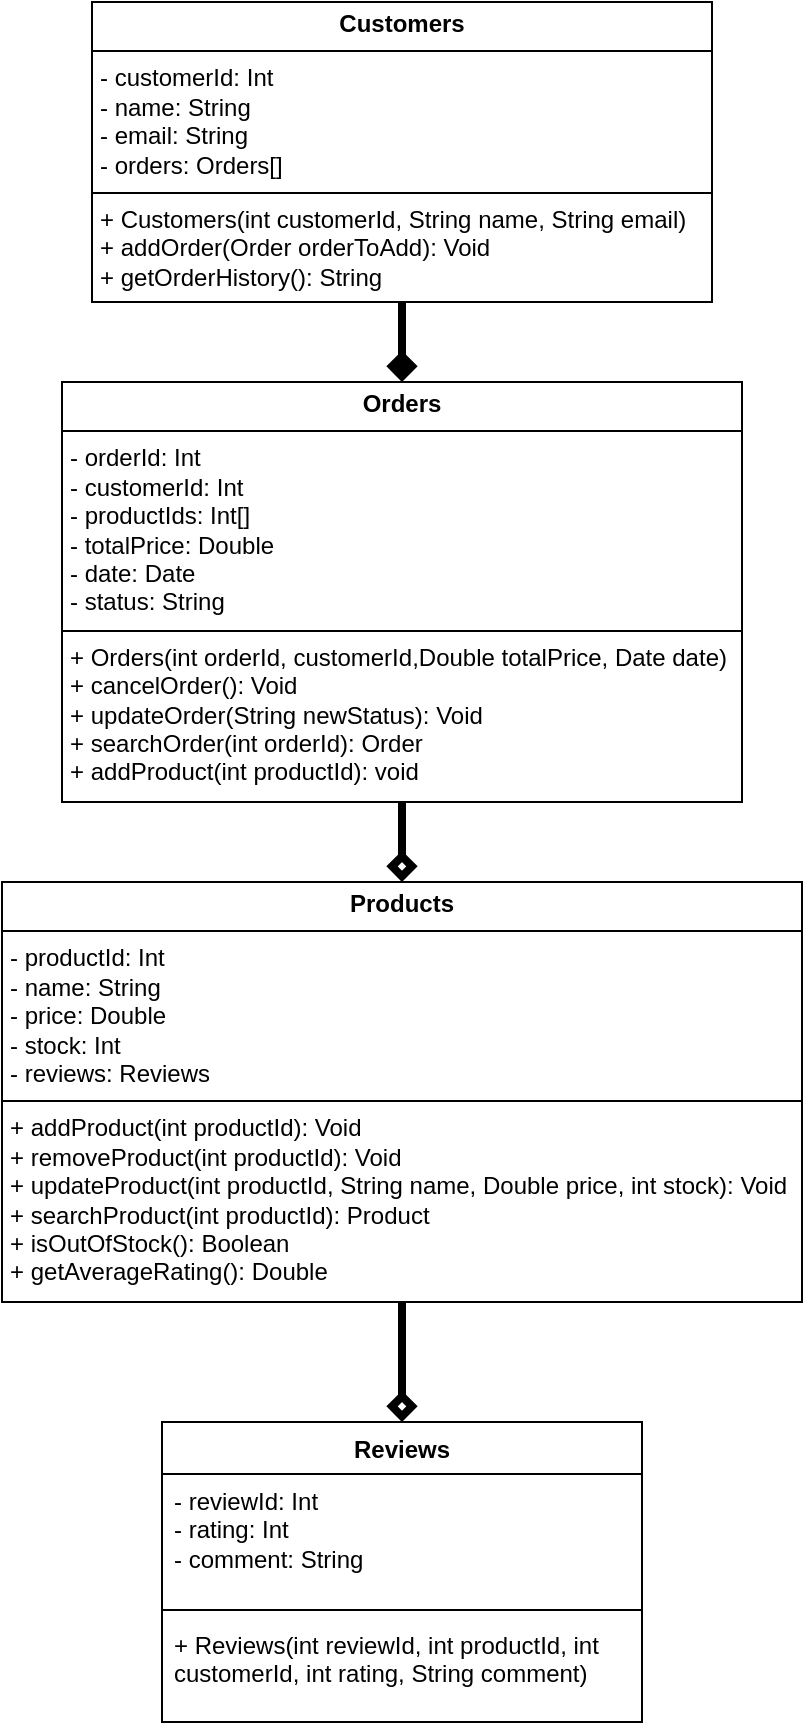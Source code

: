 <mxfile version="26.1.0">
  <diagram name="Page-1" id="U0AGx3C5vroulR3lWV-I">
    <mxGraphModel dx="1434" dy="778" grid="1" gridSize="10" guides="1" tooltips="1" connect="1" arrows="1" fold="1" page="1" pageScale="1" pageWidth="850" pageHeight="1100" math="0" shadow="0">
      <root>
        <mxCell id="0" />
        <mxCell id="1" parent="0" />
        <mxCell id="hy84JQkZGPGAhap8rv9G-16" style="edgeStyle=orthogonalEdgeStyle;rounded=0;orthogonalLoop=1;jettySize=auto;html=1;entryX=0.5;entryY=0;entryDx=0;entryDy=0;strokeWidth=4;endArrow=diamond;endFill=0;" edge="1" parent="1" source="hy84JQkZGPGAhap8rv9G-2" target="hy84JQkZGPGAhap8rv9G-10">
          <mxGeometry relative="1" as="geometry" />
        </mxCell>
        <mxCell id="hy84JQkZGPGAhap8rv9G-2" value="&lt;p style=&quot;margin:0px;margin-top:4px;text-align:center;&quot;&gt;&lt;b&gt;Products&lt;/b&gt;&lt;/p&gt;&lt;hr size=&quot;1&quot; style=&quot;border-style:solid;&quot;&gt;&lt;p style=&quot;margin:0px;margin-left:4px;&quot;&gt;- productId: Int&lt;/p&gt;&lt;p style=&quot;margin:0px;margin-left:4px;&quot;&gt;- name: String&lt;br&gt;- price: Double&lt;br&gt;- stock: Int&lt;/p&gt;&lt;p style=&quot;margin:0px;margin-left:4px;&quot;&gt;- reviews: Reviews&lt;/p&gt;&lt;hr size=&quot;1&quot; style=&quot;border-style:solid;&quot;&gt;&lt;p style=&quot;margin:0px;margin-left:4px;&quot;&gt;+ addProduct(int productId): Void&lt;br&gt;+ removeProduct(int productId): Void&lt;/p&gt;&lt;p style=&quot;margin:0px;margin-left:4px;&quot;&gt;+ updateProduct(int productId, String name, Double price, int stock): Void&lt;br&gt;+ searchProduct(int productId): Product&lt;br&gt;+ isOutOfStock(): Boolean&lt;/p&gt;&lt;p style=&quot;margin:0px;margin-left:4px;&quot;&gt;+ getAverageRating(): Double&lt;/p&gt;" style="verticalAlign=top;align=left;overflow=fill;html=1;whiteSpace=wrap;" vertex="1" parent="1">
          <mxGeometry x="10" y="470" width="400" height="210" as="geometry" />
        </mxCell>
        <mxCell id="hy84JQkZGPGAhap8rv9G-14" style="edgeStyle=orthogonalEdgeStyle;rounded=0;orthogonalLoop=1;jettySize=auto;html=1;entryX=0.5;entryY=0;entryDx=0;entryDy=0;endArrow=diamond;endFill=1;strokeWidth=4;" edge="1" parent="1" source="hy84JQkZGPGAhap8rv9G-6" target="hy84JQkZGPGAhap8rv9G-7">
          <mxGeometry relative="1" as="geometry" />
        </mxCell>
        <mxCell id="hy84JQkZGPGAhap8rv9G-6" value="&lt;p style=&quot;margin:0px;margin-top:4px;text-align:center;&quot;&gt;&lt;b&gt;Customers&lt;/b&gt;&lt;/p&gt;&lt;hr size=&quot;1&quot; style=&quot;border-style:solid;&quot;&gt;&lt;p style=&quot;margin:0px;margin-left:4px;&quot;&gt;- customerId: Int&lt;br&gt;- name: String&lt;br&gt;- email: String&lt;br&gt;- orders: Orders[]&lt;br&gt;&lt;/p&gt;&lt;hr size=&quot;1&quot; style=&quot;border-style:solid;&quot;&gt;&lt;p style=&quot;margin:0px;margin-left:4px;&quot;&gt;+ Customers(int customerId, String name, String email)&lt;/p&gt;&lt;p style=&quot;margin:0px;margin-left:4px;&quot;&gt;+ addOrder(Order orderToAdd): Void&lt;/p&gt;&lt;p style=&quot;margin:0px;margin-left:4px;&quot;&gt;+ getOrderHistory(): String&lt;/p&gt;" style="verticalAlign=top;align=left;overflow=fill;html=1;whiteSpace=wrap;" vertex="1" parent="1">
          <mxGeometry x="55" y="30" width="310" height="150" as="geometry" />
        </mxCell>
        <mxCell id="hy84JQkZGPGAhap8rv9G-15" style="edgeStyle=orthogonalEdgeStyle;rounded=0;orthogonalLoop=1;jettySize=auto;html=1;entryX=0.5;entryY=0;entryDx=0;entryDy=0;endArrow=diamond;endFill=0;strokeWidth=4;" edge="1" parent="1" source="hy84JQkZGPGAhap8rv9G-7" target="hy84JQkZGPGAhap8rv9G-2">
          <mxGeometry relative="1" as="geometry" />
        </mxCell>
        <mxCell id="hy84JQkZGPGAhap8rv9G-7" value="&lt;p style=&quot;margin:0px;margin-top:4px;text-align:center;&quot;&gt;&lt;b&gt;Orders&lt;/b&gt;&lt;/p&gt;&lt;hr size=&quot;1&quot; style=&quot;border-style:solid;&quot;&gt;&lt;p style=&quot;margin:0px;margin-left:4px;&quot;&gt;- orderId: Int&lt;br&gt;- customerId: Int&lt;/p&gt;&lt;p style=&quot;margin:0px;margin-left:4px;&quot;&gt;- productIds: Int[]&lt;/p&gt;&lt;p style=&quot;margin:0px;margin-left:4px;&quot;&gt;- totalPrice: Double&lt;br&gt;- date: Date&lt;br&gt;- status: String&lt;/p&gt;&lt;hr size=&quot;1&quot; style=&quot;border-style:solid;&quot;&gt;&lt;p style=&quot;margin:0px;margin-left:4px;&quot;&gt;+ Orders(int orderId, customerId,Double totalPrice, Date date)&lt;/p&gt;&lt;p style=&quot;margin:0px;margin-left:4px;&quot;&gt;+ cancelOrder(): Void&lt;/p&gt;&lt;p style=&quot;margin:0px;margin-left:4px;&quot;&gt;+ updateOrder(String newStatus): Void&lt;/p&gt;&lt;p style=&quot;margin:0px;margin-left:4px;&quot;&gt;+ searchOrder(int orderId): Order&lt;br&gt;+ addProduct(int productId): void&lt;/p&gt;" style="verticalAlign=top;align=left;overflow=fill;html=1;whiteSpace=wrap;" vertex="1" parent="1">
          <mxGeometry x="40" y="220" width="340" height="210" as="geometry" />
        </mxCell>
        <mxCell id="hy84JQkZGPGAhap8rv9G-10" value="Reviews" style="swimlane;fontStyle=1;align=center;verticalAlign=top;childLayout=stackLayout;horizontal=1;startSize=26;horizontalStack=0;resizeParent=1;resizeParentMax=0;resizeLast=0;collapsible=1;marginBottom=0;whiteSpace=wrap;html=1;" vertex="1" parent="1">
          <mxGeometry x="90" y="740" width="240" height="150" as="geometry" />
        </mxCell>
        <mxCell id="hy84JQkZGPGAhap8rv9G-11" value="- reviewId: Int&lt;br&gt;- rating: Int&lt;div&gt;- comment: String&lt;/div&gt;" style="text;strokeColor=none;fillColor=none;align=left;verticalAlign=top;spacingLeft=4;spacingRight=4;overflow=hidden;rotatable=0;points=[[0,0.5],[1,0.5]];portConstraint=eastwest;whiteSpace=wrap;html=1;" vertex="1" parent="hy84JQkZGPGAhap8rv9G-10">
          <mxGeometry y="26" width="240" height="64" as="geometry" />
        </mxCell>
        <mxCell id="hy84JQkZGPGAhap8rv9G-12" value="" style="line;strokeWidth=1;fillColor=none;align=left;verticalAlign=middle;spacingTop=-1;spacingLeft=3;spacingRight=3;rotatable=0;labelPosition=right;points=[];portConstraint=eastwest;strokeColor=inherit;" vertex="1" parent="hy84JQkZGPGAhap8rv9G-10">
          <mxGeometry y="90" width="240" height="8" as="geometry" />
        </mxCell>
        <mxCell id="hy84JQkZGPGAhap8rv9G-13" value="+ Reviews(int reviewId, int productId, int customerId, int rating, String comment)" style="text;strokeColor=none;fillColor=none;align=left;verticalAlign=top;spacingLeft=4;spacingRight=4;overflow=hidden;rotatable=0;points=[[0,0.5],[1,0.5]];portConstraint=eastwest;whiteSpace=wrap;html=1;" vertex="1" parent="hy84JQkZGPGAhap8rv9G-10">
          <mxGeometry y="98" width="240" height="52" as="geometry" />
        </mxCell>
      </root>
    </mxGraphModel>
  </diagram>
</mxfile>
